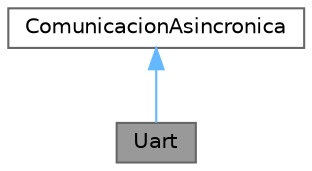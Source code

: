 digraph "Uart"
{
 // LATEX_PDF_SIZE
  bgcolor="transparent";
  edge [fontname=Helvetica,fontsize=10,labelfontname=Helvetica,labelfontsize=10];
  node [fontname=Helvetica,fontsize=10,shape=box,height=0.2,width=0.4];
  Node1 [id="Node000001",label="Uart",height=0.2,width=0.4,color="gray40", fillcolor="grey60", style="filled", fontcolor="black",tooltip="Clase del objeto uart El objeto uart genera una comunicación asincrónica de tipo UART."];
  Node2 -> Node1 [id="edge2_Node000001_Node000002",dir="back",color="steelblue1",style="solid",tooltip=" "];
  Node2 [id="Node000002",label="ComunicacionAsincronica",height=0.2,width=0.4,color="gray40", fillcolor="white", style="filled",URL="$class_comunicacion_asincronica.html",tooltip="Clase del objeto ComunicacionAsincronica Clase abstracta pura para la generación de UART."];
}
